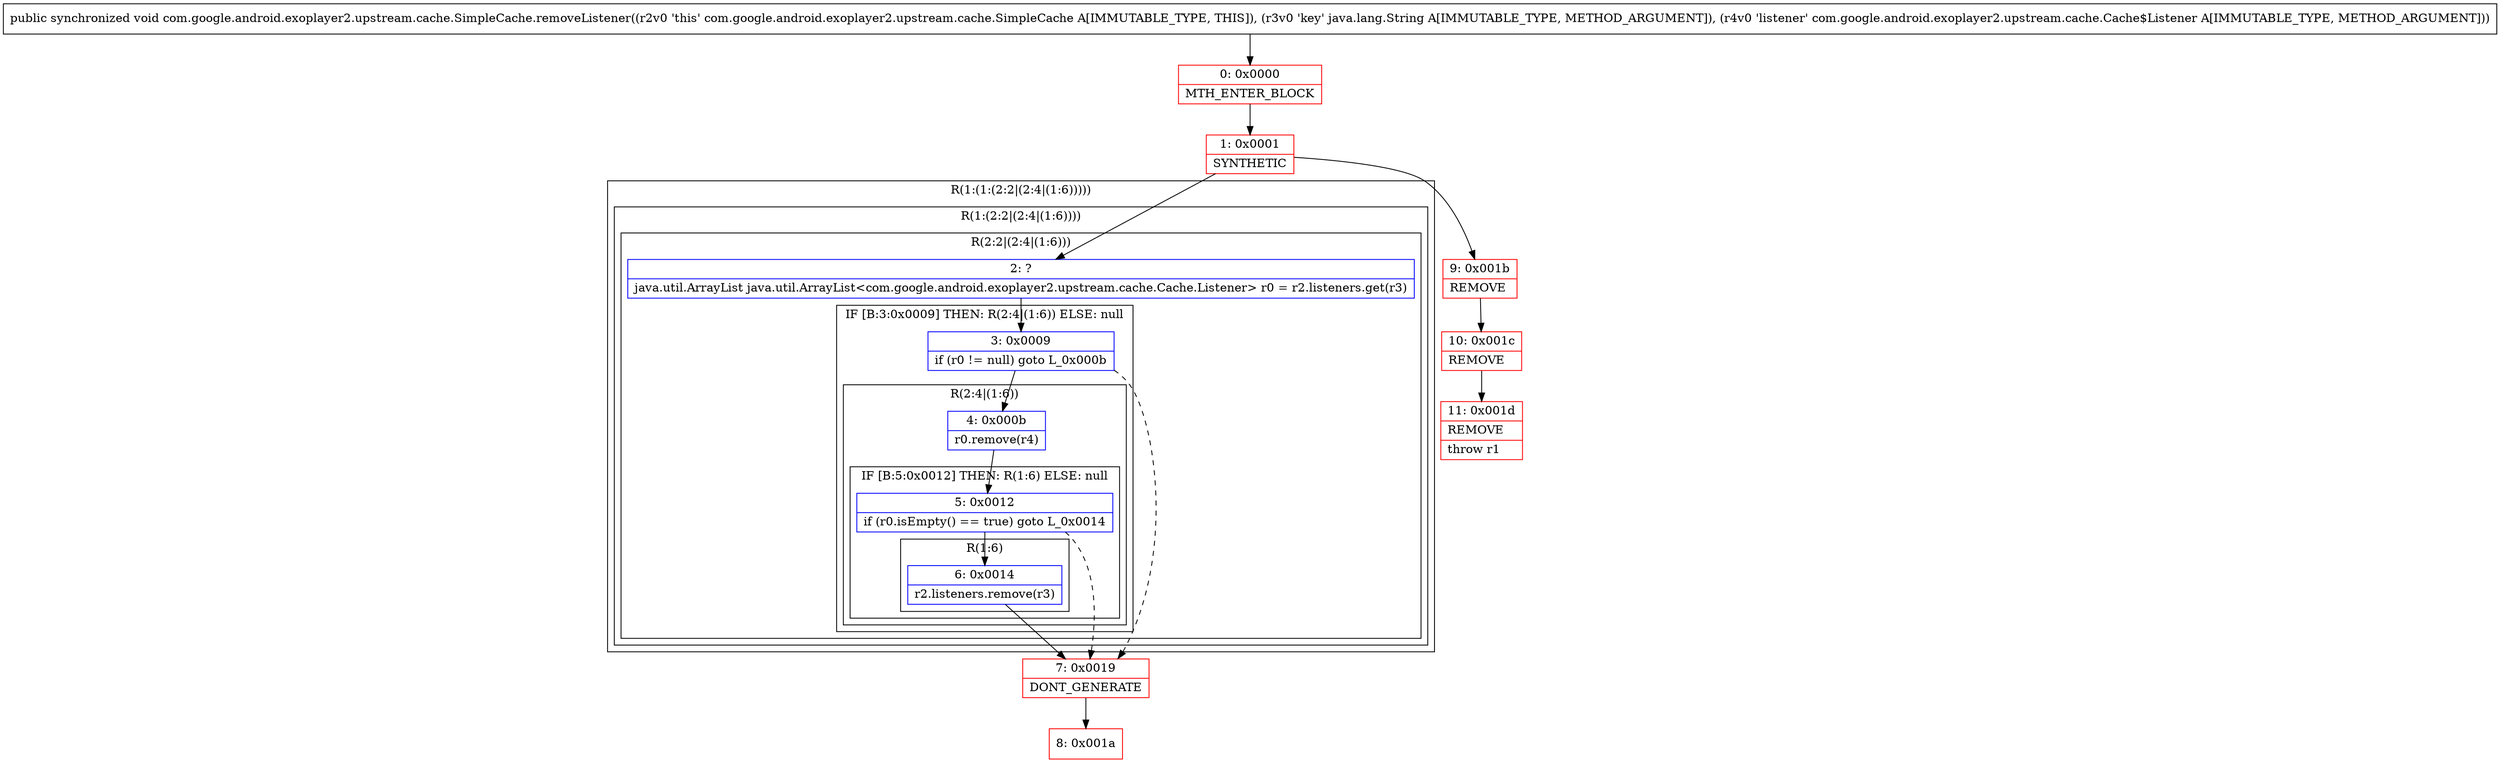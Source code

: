 digraph "CFG forcom.google.android.exoplayer2.upstream.cache.SimpleCache.removeListener(Ljava\/lang\/String;Lcom\/google\/android\/exoplayer2\/upstream\/cache\/Cache$Listener;)V" {
subgraph cluster_Region_1696486254 {
label = "R(1:(1:(2:2|(2:4|(1:6)))))";
node [shape=record,color=blue];
subgraph cluster_Region_1064891898 {
label = "R(1:(2:2|(2:4|(1:6))))";
node [shape=record,color=blue];
subgraph cluster_Region_535810397 {
label = "R(2:2|(2:4|(1:6)))";
node [shape=record,color=blue];
Node_2 [shape=record,label="{2\:\ ?|java.util.ArrayList java.util.ArrayList\<com.google.android.exoplayer2.upstream.cache.Cache.Listener\> r0 = r2.listeners.get(r3)\l}"];
subgraph cluster_IfRegion_1711921169 {
label = "IF [B:3:0x0009] THEN: R(2:4|(1:6)) ELSE: null";
node [shape=record,color=blue];
Node_3 [shape=record,label="{3\:\ 0x0009|if (r0 != null) goto L_0x000b\l}"];
subgraph cluster_Region_893560923 {
label = "R(2:4|(1:6))";
node [shape=record,color=blue];
Node_4 [shape=record,label="{4\:\ 0x000b|r0.remove(r4)\l}"];
subgraph cluster_IfRegion_1999622653 {
label = "IF [B:5:0x0012] THEN: R(1:6) ELSE: null";
node [shape=record,color=blue];
Node_5 [shape=record,label="{5\:\ 0x0012|if (r0.isEmpty() == true) goto L_0x0014\l}"];
subgraph cluster_Region_829757077 {
label = "R(1:6)";
node [shape=record,color=blue];
Node_6 [shape=record,label="{6\:\ 0x0014|r2.listeners.remove(r3)\l}"];
}
}
}
}
}
}
}
Node_0 [shape=record,color=red,label="{0\:\ 0x0000|MTH_ENTER_BLOCK\l}"];
Node_1 [shape=record,color=red,label="{1\:\ 0x0001|SYNTHETIC\l}"];
Node_7 [shape=record,color=red,label="{7\:\ 0x0019|DONT_GENERATE\l}"];
Node_8 [shape=record,color=red,label="{8\:\ 0x001a}"];
Node_9 [shape=record,color=red,label="{9\:\ 0x001b|REMOVE\l}"];
Node_10 [shape=record,color=red,label="{10\:\ 0x001c|REMOVE\l}"];
Node_11 [shape=record,color=red,label="{11\:\ 0x001d|REMOVE\l|throw r1\l}"];
MethodNode[shape=record,label="{public synchronized void com.google.android.exoplayer2.upstream.cache.SimpleCache.removeListener((r2v0 'this' com.google.android.exoplayer2.upstream.cache.SimpleCache A[IMMUTABLE_TYPE, THIS]), (r3v0 'key' java.lang.String A[IMMUTABLE_TYPE, METHOD_ARGUMENT]), (r4v0 'listener' com.google.android.exoplayer2.upstream.cache.Cache$Listener A[IMMUTABLE_TYPE, METHOD_ARGUMENT])) }"];
MethodNode -> Node_0;
Node_2 -> Node_3;
Node_3 -> Node_4;
Node_3 -> Node_7[style=dashed];
Node_4 -> Node_5;
Node_5 -> Node_6;
Node_5 -> Node_7[style=dashed];
Node_6 -> Node_7;
Node_0 -> Node_1;
Node_1 -> Node_2;
Node_1 -> Node_9;
Node_7 -> Node_8;
Node_9 -> Node_10;
Node_10 -> Node_11;
}

